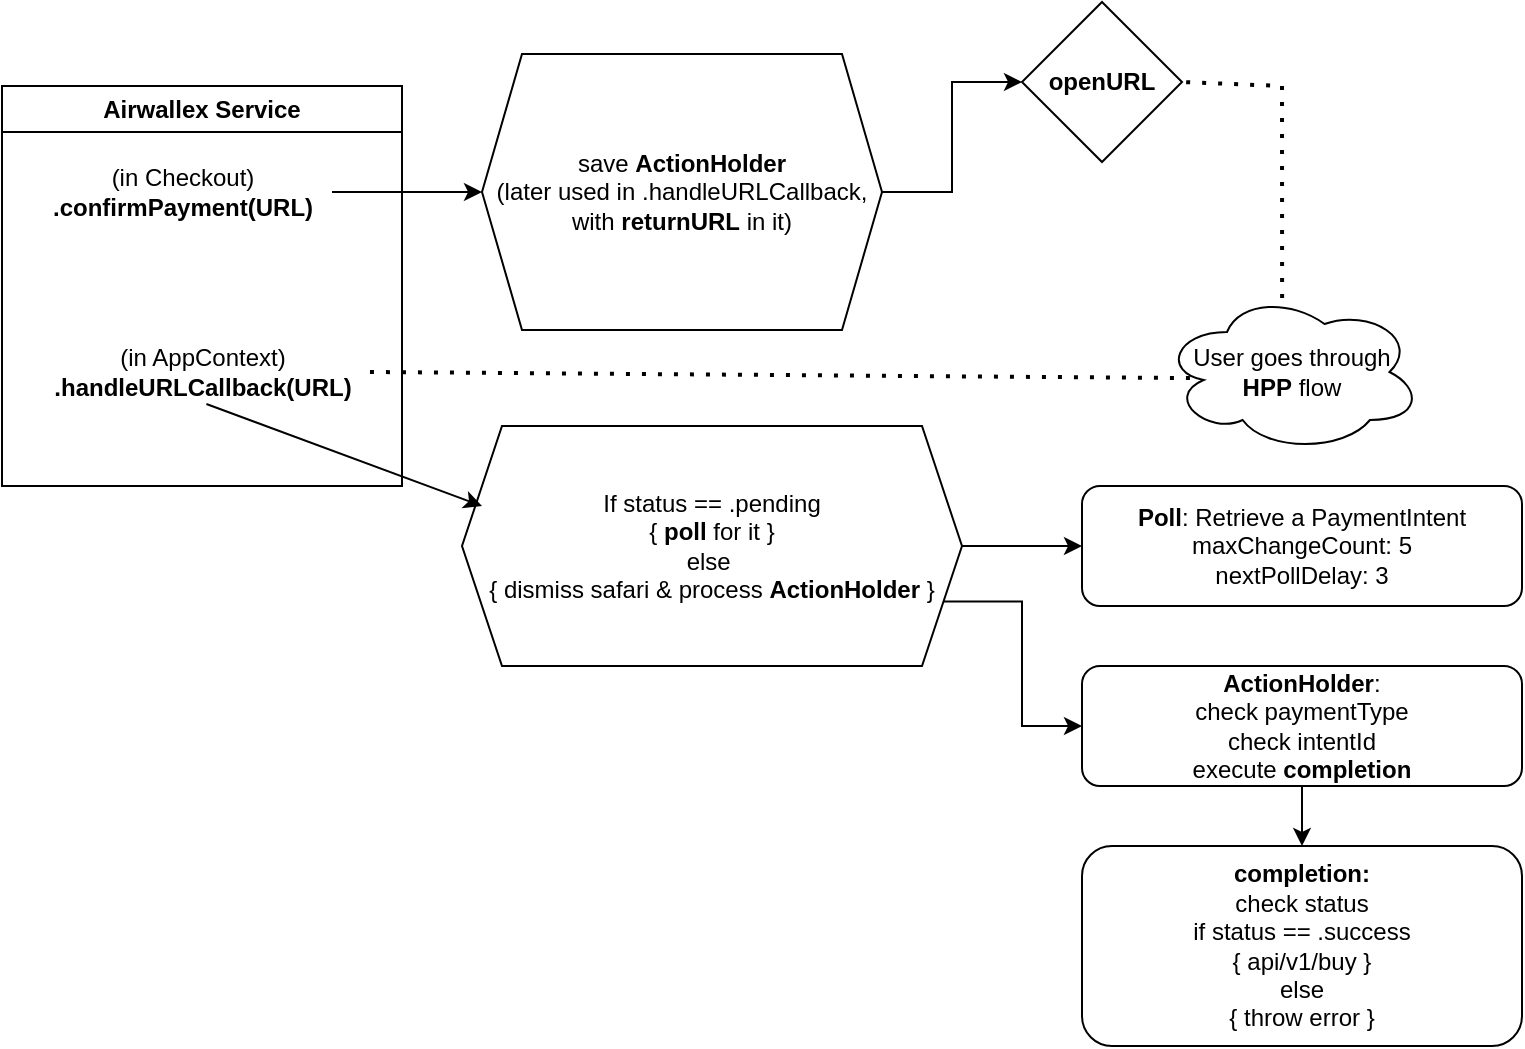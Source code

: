 <mxfile version="26.1.0">
  <diagram name="Page-1" id="DLOGIAq8vPEPJY1FGp4w">
    <mxGraphModel dx="1434" dy="761" grid="1" gridSize="10" guides="1" tooltips="1" connect="1" arrows="1" fold="1" page="1" pageScale="1" pageWidth="850" pageHeight="1100" math="0" shadow="0">
      <root>
        <mxCell id="0" />
        <mxCell id="1" parent="0" />
        <mxCell id="-jduLf4xtkM-P0gXbmvX-1" value="Airwallex Service" style="swimlane;whiteSpace=wrap;html=1;" vertex="1" parent="1">
          <mxGeometry x="80" y="160" width="200" height="200" as="geometry" />
        </mxCell>
        <mxCell id="-jduLf4xtkM-P0gXbmvX-3" style="edgeStyle=orthogonalEdgeStyle;rounded=0;orthogonalLoop=1;jettySize=auto;html=1;" edge="1" parent="1" source="-jduLf4xtkM-P0gXbmvX-2">
          <mxGeometry relative="1" as="geometry">
            <mxPoint x="320" y="213" as="targetPoint" />
          </mxGeometry>
        </mxCell>
        <mxCell id="-jduLf4xtkM-P0gXbmvX-2" value="&lt;div&gt;(in Checkout)&lt;/div&gt;&lt;b&gt;.confirmPayment(URL)&lt;/b&gt;" style="text;html=1;align=center;verticalAlign=middle;resizable=0;points=[];autosize=1;strokeColor=none;fillColor=none;" vertex="1" parent="1">
          <mxGeometry x="95" y="193" width="150" height="40" as="geometry" />
        </mxCell>
        <mxCell id="-jduLf4xtkM-P0gXbmvX-6" value="&lt;b&gt;openURL&lt;/b&gt;" style="rhombus;whiteSpace=wrap;html=1;" vertex="1" parent="1">
          <mxGeometry x="590" y="118" width="80" height="80" as="geometry" />
        </mxCell>
        <mxCell id="-jduLf4xtkM-P0gXbmvX-18" style="edgeStyle=orthogonalEdgeStyle;rounded=0;orthogonalLoop=1;jettySize=auto;html=1;exitX=1;exitY=0.5;exitDx=0;exitDy=0;entryX=0;entryY=0.5;entryDx=0;entryDy=0;" edge="1" parent="1" source="-jduLf4xtkM-P0gXbmvX-7" target="-jduLf4xtkM-P0gXbmvX-6">
          <mxGeometry relative="1" as="geometry" />
        </mxCell>
        <mxCell id="-jduLf4xtkM-P0gXbmvX-7" value="&lt;div&gt;save &lt;b&gt;ActionHolder&lt;/b&gt;&lt;/div&gt;&lt;div&gt;(later used in .handleURLCallback, with &lt;b&gt;returnURL&lt;/b&gt; in it)&lt;/div&gt;" style="shape=hexagon;perimeter=hexagonPerimeter2;whiteSpace=wrap;html=1;fixedSize=1;" vertex="1" parent="1">
          <mxGeometry x="320" y="144" width="200" height="138" as="geometry" />
        </mxCell>
        <mxCell id="-jduLf4xtkM-P0gXbmvX-8" value="" style="endArrow=none;dashed=1;html=1;dashPattern=1 3;strokeWidth=2;rounded=0;entryX=1;entryY=0.5;entryDx=0;entryDy=0;exitX=0.462;exitY=0.038;exitDx=0;exitDy=0;exitPerimeter=0;" edge="1" parent="1" source="-jduLf4xtkM-P0gXbmvX-9" target="-jduLf4xtkM-P0gXbmvX-6">
          <mxGeometry width="50" height="50" relative="1" as="geometry">
            <mxPoint x="720" y="240" as="sourcePoint" />
            <mxPoint x="660" y="280" as="targetPoint" />
            <Array as="points">
              <mxPoint x="720" y="160" />
            </Array>
          </mxGeometry>
        </mxCell>
        <mxCell id="-jduLf4xtkM-P0gXbmvX-9" value="User goes through&lt;div&gt;&lt;b&gt;HPP&lt;/b&gt; flow&lt;/div&gt;" style="ellipse;shape=cloud;whiteSpace=wrap;html=1;" vertex="1" parent="1">
          <mxGeometry x="660" y="263" width="130" height="80" as="geometry" />
        </mxCell>
        <mxCell id="-jduLf4xtkM-P0gXbmvX-10" value="&lt;div&gt;(in AppContext)&lt;/div&gt;&lt;b&gt;.handleURLCallback(URL)&lt;/b&gt;" style="text;html=1;align=center;verticalAlign=middle;resizable=0;points=[];autosize=1;strokeColor=none;fillColor=none;" vertex="1" parent="1">
          <mxGeometry x="95" y="283" width="170" height="40" as="geometry" />
        </mxCell>
        <mxCell id="-jduLf4xtkM-P0gXbmvX-11" value="" style="endArrow=none;dashed=1;html=1;dashPattern=1 3;strokeWidth=2;rounded=0;entryX=0.115;entryY=0.538;entryDx=0;entryDy=0;entryPerimeter=0;exitX=0.994;exitY=0.5;exitDx=0;exitDy=0;exitPerimeter=0;" edge="1" parent="1" source="-jduLf4xtkM-P0gXbmvX-10" target="-jduLf4xtkM-P0gXbmvX-9">
          <mxGeometry width="50" height="50" relative="1" as="geometry">
            <mxPoint x="610" y="330" as="sourcePoint" />
            <mxPoint x="660" y="280" as="targetPoint" />
          </mxGeometry>
        </mxCell>
        <mxCell id="-jduLf4xtkM-P0gXbmvX-20" style="edgeStyle=orthogonalEdgeStyle;rounded=0;orthogonalLoop=1;jettySize=auto;html=1;exitX=1;exitY=0.75;exitDx=0;exitDy=0;entryX=0;entryY=0.5;entryDx=0;entryDy=0;" edge="1" parent="1" source="-jduLf4xtkM-P0gXbmvX-13" target="-jduLf4xtkM-P0gXbmvX-19">
          <mxGeometry relative="1" as="geometry" />
        </mxCell>
        <mxCell id="-jduLf4xtkM-P0gXbmvX-13" value="If status == .pending&lt;div&gt;{ &lt;b&gt;poll&lt;/b&gt; for it }&lt;/div&gt;&lt;div&gt;else&amp;nbsp;&lt;/div&gt;&lt;div&gt;{ dismiss safari&amp;nbsp;&lt;span style=&quot;background-color: transparent; color: light-dark(rgb(0, 0, 0), rgb(255, 255, 255));&quot;&gt;&amp;amp;&amp;nbsp;&lt;/span&gt;&lt;span style=&quot;background-color: transparent; color: light-dark(rgb(0, 0, 0), rgb(255, 255, 255));&quot;&gt;process&amp;nbsp;&lt;/span&gt;&lt;b&gt;ActionHolder&lt;/b&gt;&lt;span style=&quot;background-color: transparent; color: light-dark(rgb(0, 0, 0), rgb(255, 255, 255));&quot;&gt;&amp;nbsp;}&lt;/span&gt;&lt;/div&gt;" style="shape=hexagon;perimeter=hexagonPerimeter2;whiteSpace=wrap;html=1;fixedSize=1;" vertex="1" parent="1">
          <mxGeometry x="310" y="330" width="250" height="120" as="geometry" />
        </mxCell>
        <mxCell id="-jduLf4xtkM-P0gXbmvX-16" value="&lt;b&gt;Poll&lt;/b&gt;:&amp;nbsp;&lt;span style=&quot;background-color: transparent;&quot;&gt;Retrieve a PaymentIntent&lt;/span&gt;&lt;div&gt;&lt;span style=&quot;background-color: transparent; color: light-dark(rgb(0, 0, 0), rgb(255, 255, 255));&quot;&gt;maxChangeCount: 5&lt;/span&gt;&lt;/div&gt;&lt;div&gt;nextPollDelay: 3&lt;/div&gt;" style="rounded=1;whiteSpace=wrap;html=1;" vertex="1" parent="1">
          <mxGeometry x="620" y="360" width="220" height="60" as="geometry" />
        </mxCell>
        <mxCell id="-jduLf4xtkM-P0gXbmvX-17" value="" style="endArrow=classic;html=1;rounded=0;exitX=1;exitY=0.5;exitDx=0;exitDy=0;entryX=0;entryY=0.5;entryDx=0;entryDy=0;" edge="1" parent="1" source="-jduLf4xtkM-P0gXbmvX-13" target="-jduLf4xtkM-P0gXbmvX-16">
          <mxGeometry width="50" height="50" relative="1" as="geometry">
            <mxPoint x="610" y="410" as="sourcePoint" />
            <mxPoint x="660" y="360" as="targetPoint" />
          </mxGeometry>
        </mxCell>
        <mxCell id="-jduLf4xtkM-P0gXbmvX-23" style="edgeStyle=orthogonalEdgeStyle;rounded=0;orthogonalLoop=1;jettySize=auto;html=1;entryX=0.5;entryY=0;entryDx=0;entryDy=0;" edge="1" parent="1" source="-jduLf4xtkM-P0gXbmvX-19" target="-jduLf4xtkM-P0gXbmvX-21">
          <mxGeometry relative="1" as="geometry" />
        </mxCell>
        <mxCell id="-jduLf4xtkM-P0gXbmvX-19" value="&lt;b&gt;ActionHolder&lt;/b&gt;:&lt;div&gt;check paymentType&lt;/div&gt;&lt;div&gt;check intentId&lt;/div&gt;&lt;div&gt;execute &lt;b&gt;completion&lt;/b&gt;&lt;/div&gt;" style="rounded=1;whiteSpace=wrap;html=1;" vertex="1" parent="1">
          <mxGeometry x="620" y="450" width="220" height="60" as="geometry" />
        </mxCell>
        <mxCell id="-jduLf4xtkM-P0gXbmvX-21" value="&lt;b&gt;completion:&lt;/b&gt;&lt;div&gt;check status&lt;/div&gt;&lt;div&gt;if status == .success&lt;/div&gt;&lt;div&gt;{ api/v1/buy }&lt;/div&gt;&lt;div&gt;else&lt;/div&gt;&lt;div&gt;{ throw error }&lt;/div&gt;" style="rounded=1;whiteSpace=wrap;html=1;" vertex="1" parent="1">
          <mxGeometry x="620" y="540" width="220" height="100" as="geometry" />
        </mxCell>
        <mxCell id="-jduLf4xtkM-P0gXbmvX-12" value="" style="endArrow=classic;html=1;rounded=0;exitX=0.513;exitY=0.9;exitDx=0;exitDy=0;exitPerimeter=0;" edge="1" parent="1" source="-jduLf4xtkM-P0gXbmvX-10">
          <mxGeometry width="50" height="50" relative="1" as="geometry">
            <mxPoint x="610" y="410" as="sourcePoint" />
            <mxPoint x="320" y="370" as="targetPoint" />
          </mxGeometry>
        </mxCell>
      </root>
    </mxGraphModel>
  </diagram>
</mxfile>
